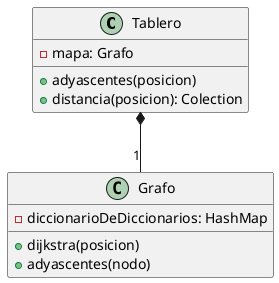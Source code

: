 @startuml


class Tablero{
   - mapa: Grafo

   + adyascentes(posicion)
   + distancia(posicion): Colection
}

class Grafo{
   - diccionarioDeDiccionarios: HashMap

   + dijkstra(posicion)
   + adyascentes(nodo)
}

Tablero *--"1" Grafo


@enduml